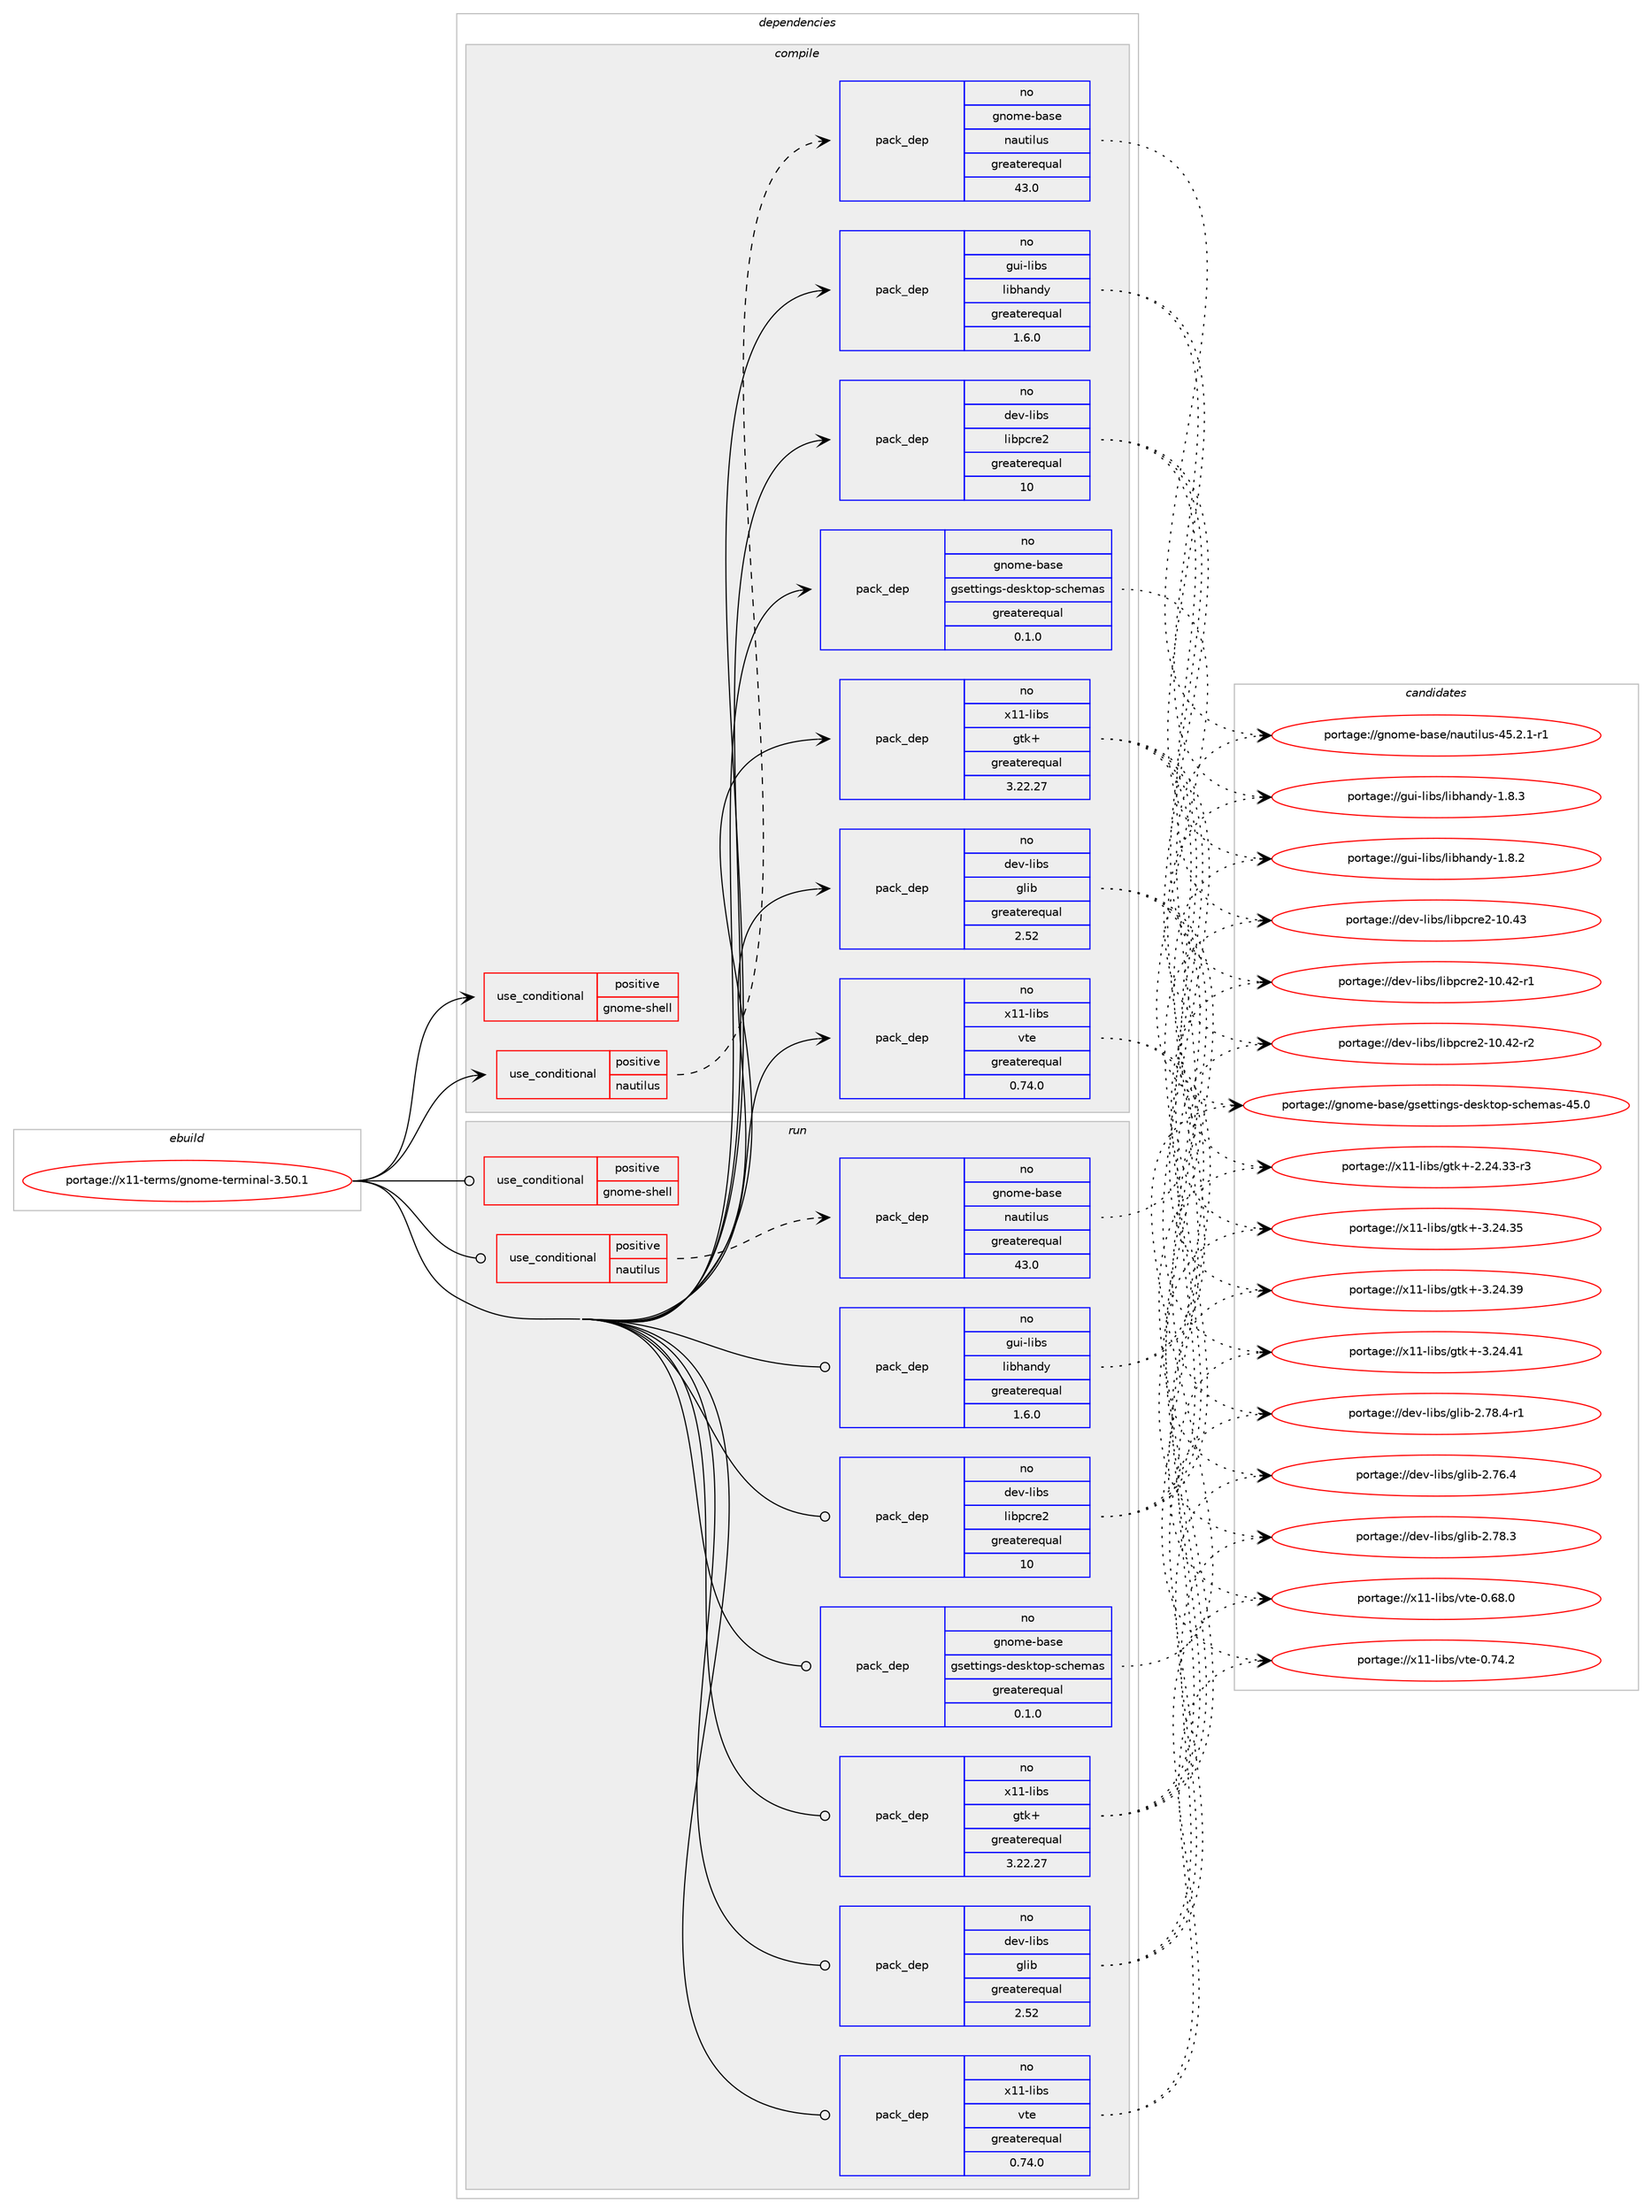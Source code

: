 digraph prolog {

# *************
# Graph options
# *************

newrank=true;
concentrate=true;
compound=true;
graph [rankdir=LR,fontname=Helvetica,fontsize=10,ranksep=1.5];#, ranksep=2.5, nodesep=0.2];
edge  [arrowhead=vee];
node  [fontname=Helvetica,fontsize=10];

# **********
# The ebuild
# **********

subgraph cluster_leftcol {
color=gray;
rank=same;
label=<<i>ebuild</i>>;
id [label="portage://x11-terms/gnome-terminal-3.50.1", color=red, width=4, href="../x11-terms/gnome-terminal-3.50.1.svg"];
}

# ****************
# The dependencies
# ****************

subgraph cluster_midcol {
color=gray;
label=<<i>dependencies</i>>;
subgraph cluster_compile {
fillcolor="#eeeeee";
style=filled;
label=<<i>compile</i>>;
subgraph cond16013 {
dependency23761 [label=<<TABLE BORDER="0" CELLBORDER="1" CELLSPACING="0" CELLPADDING="4"><TR><TD ROWSPAN="3" CELLPADDING="10">use_conditional</TD></TR><TR><TD>positive</TD></TR><TR><TD>gnome-shell</TD></TR></TABLE>>, shape=none, color=red];
# *** BEGIN UNKNOWN DEPENDENCY TYPE (TODO) ***
# dependency23761 -> package_dependency(portage://x11-terms/gnome-terminal-3.50.1,install,no,gnome-base,gnome-shell,none,[,,],[],[])
# *** END UNKNOWN DEPENDENCY TYPE (TODO) ***

}
id:e -> dependency23761:w [weight=20,style="solid",arrowhead="vee"];
subgraph cond16014 {
dependency23762 [label=<<TABLE BORDER="0" CELLBORDER="1" CELLSPACING="0" CELLPADDING="4"><TR><TD ROWSPAN="3" CELLPADDING="10">use_conditional</TD></TR><TR><TD>positive</TD></TR><TR><TD>nautilus</TD></TR></TABLE>>, shape=none, color=red];
subgraph pack7463 {
dependency23763 [label=<<TABLE BORDER="0" CELLBORDER="1" CELLSPACING="0" CELLPADDING="4" WIDTH="220"><TR><TD ROWSPAN="6" CELLPADDING="30">pack_dep</TD></TR><TR><TD WIDTH="110">no</TD></TR><TR><TD>gnome-base</TD></TR><TR><TD>nautilus</TD></TR><TR><TD>greaterequal</TD></TR><TR><TD>43.0</TD></TR></TABLE>>, shape=none, color=blue];
}
dependency23762:e -> dependency23763:w [weight=20,style="dashed",arrowhead="vee"];
}
id:e -> dependency23762:w [weight=20,style="solid",arrowhead="vee"];
subgraph pack7464 {
dependency23764 [label=<<TABLE BORDER="0" CELLBORDER="1" CELLSPACING="0" CELLPADDING="4" WIDTH="220"><TR><TD ROWSPAN="6" CELLPADDING="30">pack_dep</TD></TR><TR><TD WIDTH="110">no</TD></TR><TR><TD>dev-libs</TD></TR><TR><TD>glib</TD></TR><TR><TD>greaterequal</TD></TR><TR><TD>2.52</TD></TR></TABLE>>, shape=none, color=blue];
}
id:e -> dependency23764:w [weight=20,style="solid",arrowhead="vee"];
subgraph pack7465 {
dependency23765 [label=<<TABLE BORDER="0" CELLBORDER="1" CELLSPACING="0" CELLPADDING="4" WIDTH="220"><TR><TD ROWSPAN="6" CELLPADDING="30">pack_dep</TD></TR><TR><TD WIDTH="110">no</TD></TR><TR><TD>dev-libs</TD></TR><TR><TD>libpcre2</TD></TR><TR><TD>greaterequal</TD></TR><TR><TD>10</TD></TR></TABLE>>, shape=none, color=blue];
}
id:e -> dependency23765:w [weight=20,style="solid",arrowhead="vee"];
subgraph pack7466 {
dependency23766 [label=<<TABLE BORDER="0" CELLBORDER="1" CELLSPACING="0" CELLPADDING="4" WIDTH="220"><TR><TD ROWSPAN="6" CELLPADDING="30">pack_dep</TD></TR><TR><TD WIDTH="110">no</TD></TR><TR><TD>gnome-base</TD></TR><TR><TD>gsettings-desktop-schemas</TD></TR><TR><TD>greaterequal</TD></TR><TR><TD>0.1.0</TD></TR></TABLE>>, shape=none, color=blue];
}
id:e -> dependency23766:w [weight=20,style="solid",arrowhead="vee"];
subgraph pack7467 {
dependency23767 [label=<<TABLE BORDER="0" CELLBORDER="1" CELLSPACING="0" CELLPADDING="4" WIDTH="220"><TR><TD ROWSPAN="6" CELLPADDING="30">pack_dep</TD></TR><TR><TD WIDTH="110">no</TD></TR><TR><TD>gui-libs</TD></TR><TR><TD>libhandy</TD></TR><TR><TD>greaterequal</TD></TR><TR><TD>1.6.0</TD></TR></TABLE>>, shape=none, color=blue];
}
id:e -> dependency23767:w [weight=20,style="solid",arrowhead="vee"];
# *** BEGIN UNKNOWN DEPENDENCY TYPE (TODO) ***
# id -> package_dependency(portage://x11-terms/gnome-terminal-3.50.1,install,no,sys-apps,util-linux,none,[,,],[],[])
# *** END UNKNOWN DEPENDENCY TYPE (TODO) ***

subgraph pack7468 {
dependency23768 [label=<<TABLE BORDER="0" CELLBORDER="1" CELLSPACING="0" CELLPADDING="4" WIDTH="220"><TR><TD ROWSPAN="6" CELLPADDING="30">pack_dep</TD></TR><TR><TD WIDTH="110">no</TD></TR><TR><TD>x11-libs</TD></TR><TR><TD>gtk+</TD></TR><TR><TD>greaterequal</TD></TR><TR><TD>3.22.27</TD></TR></TABLE>>, shape=none, color=blue];
}
id:e -> dependency23768:w [weight=20,style="solid",arrowhead="vee"];
subgraph pack7469 {
dependency23769 [label=<<TABLE BORDER="0" CELLBORDER="1" CELLSPACING="0" CELLPADDING="4" WIDTH="220"><TR><TD ROWSPAN="6" CELLPADDING="30">pack_dep</TD></TR><TR><TD WIDTH="110">no</TD></TR><TR><TD>x11-libs</TD></TR><TR><TD>vte</TD></TR><TR><TD>greaterequal</TD></TR><TR><TD>0.74.0</TD></TR></TABLE>>, shape=none, color=blue];
}
id:e -> dependency23769:w [weight=20,style="solid",arrowhead="vee"];
}
subgraph cluster_compileandrun {
fillcolor="#eeeeee";
style=filled;
label=<<i>compile and run</i>>;
}
subgraph cluster_run {
fillcolor="#eeeeee";
style=filled;
label=<<i>run</i>>;
subgraph cond16015 {
dependency23770 [label=<<TABLE BORDER="0" CELLBORDER="1" CELLSPACING="0" CELLPADDING="4"><TR><TD ROWSPAN="3" CELLPADDING="10">use_conditional</TD></TR><TR><TD>positive</TD></TR><TR><TD>gnome-shell</TD></TR></TABLE>>, shape=none, color=red];
# *** BEGIN UNKNOWN DEPENDENCY TYPE (TODO) ***
# dependency23770 -> package_dependency(portage://x11-terms/gnome-terminal-3.50.1,run,no,gnome-base,gnome-shell,none,[,,],[],[])
# *** END UNKNOWN DEPENDENCY TYPE (TODO) ***

}
id:e -> dependency23770:w [weight=20,style="solid",arrowhead="odot"];
subgraph cond16016 {
dependency23771 [label=<<TABLE BORDER="0" CELLBORDER="1" CELLSPACING="0" CELLPADDING="4"><TR><TD ROWSPAN="3" CELLPADDING="10">use_conditional</TD></TR><TR><TD>positive</TD></TR><TR><TD>nautilus</TD></TR></TABLE>>, shape=none, color=red];
subgraph pack7470 {
dependency23772 [label=<<TABLE BORDER="0" CELLBORDER="1" CELLSPACING="0" CELLPADDING="4" WIDTH="220"><TR><TD ROWSPAN="6" CELLPADDING="30">pack_dep</TD></TR><TR><TD WIDTH="110">no</TD></TR><TR><TD>gnome-base</TD></TR><TR><TD>nautilus</TD></TR><TR><TD>greaterequal</TD></TR><TR><TD>43.0</TD></TR></TABLE>>, shape=none, color=blue];
}
dependency23771:e -> dependency23772:w [weight=20,style="dashed",arrowhead="vee"];
}
id:e -> dependency23771:w [weight=20,style="solid",arrowhead="odot"];
subgraph pack7471 {
dependency23773 [label=<<TABLE BORDER="0" CELLBORDER="1" CELLSPACING="0" CELLPADDING="4" WIDTH="220"><TR><TD ROWSPAN="6" CELLPADDING="30">pack_dep</TD></TR><TR><TD WIDTH="110">no</TD></TR><TR><TD>dev-libs</TD></TR><TR><TD>glib</TD></TR><TR><TD>greaterequal</TD></TR><TR><TD>2.52</TD></TR></TABLE>>, shape=none, color=blue];
}
id:e -> dependency23773:w [weight=20,style="solid",arrowhead="odot"];
subgraph pack7472 {
dependency23774 [label=<<TABLE BORDER="0" CELLBORDER="1" CELLSPACING="0" CELLPADDING="4" WIDTH="220"><TR><TD ROWSPAN="6" CELLPADDING="30">pack_dep</TD></TR><TR><TD WIDTH="110">no</TD></TR><TR><TD>dev-libs</TD></TR><TR><TD>libpcre2</TD></TR><TR><TD>greaterequal</TD></TR><TR><TD>10</TD></TR></TABLE>>, shape=none, color=blue];
}
id:e -> dependency23774:w [weight=20,style="solid",arrowhead="odot"];
subgraph pack7473 {
dependency23775 [label=<<TABLE BORDER="0" CELLBORDER="1" CELLSPACING="0" CELLPADDING="4" WIDTH="220"><TR><TD ROWSPAN="6" CELLPADDING="30">pack_dep</TD></TR><TR><TD WIDTH="110">no</TD></TR><TR><TD>gnome-base</TD></TR><TR><TD>gsettings-desktop-schemas</TD></TR><TR><TD>greaterequal</TD></TR><TR><TD>0.1.0</TD></TR></TABLE>>, shape=none, color=blue];
}
id:e -> dependency23775:w [weight=20,style="solid",arrowhead="odot"];
subgraph pack7474 {
dependency23776 [label=<<TABLE BORDER="0" CELLBORDER="1" CELLSPACING="0" CELLPADDING="4" WIDTH="220"><TR><TD ROWSPAN="6" CELLPADDING="30">pack_dep</TD></TR><TR><TD WIDTH="110">no</TD></TR><TR><TD>gui-libs</TD></TR><TR><TD>libhandy</TD></TR><TR><TD>greaterequal</TD></TR><TR><TD>1.6.0</TD></TR></TABLE>>, shape=none, color=blue];
}
id:e -> dependency23776:w [weight=20,style="solid",arrowhead="odot"];
# *** BEGIN UNKNOWN DEPENDENCY TYPE (TODO) ***
# id -> package_dependency(portage://x11-terms/gnome-terminal-3.50.1,run,no,sys-apps,util-linux,none,[,,],[],[])
# *** END UNKNOWN DEPENDENCY TYPE (TODO) ***

subgraph pack7475 {
dependency23777 [label=<<TABLE BORDER="0" CELLBORDER="1" CELLSPACING="0" CELLPADDING="4" WIDTH="220"><TR><TD ROWSPAN="6" CELLPADDING="30">pack_dep</TD></TR><TR><TD WIDTH="110">no</TD></TR><TR><TD>x11-libs</TD></TR><TR><TD>gtk+</TD></TR><TR><TD>greaterequal</TD></TR><TR><TD>3.22.27</TD></TR></TABLE>>, shape=none, color=blue];
}
id:e -> dependency23777:w [weight=20,style="solid",arrowhead="odot"];
subgraph pack7476 {
dependency23778 [label=<<TABLE BORDER="0" CELLBORDER="1" CELLSPACING="0" CELLPADDING="4" WIDTH="220"><TR><TD ROWSPAN="6" CELLPADDING="30">pack_dep</TD></TR><TR><TD WIDTH="110">no</TD></TR><TR><TD>x11-libs</TD></TR><TR><TD>vte</TD></TR><TR><TD>greaterequal</TD></TR><TR><TD>0.74.0</TD></TR></TABLE>>, shape=none, color=blue];
}
id:e -> dependency23778:w [weight=20,style="solid",arrowhead="odot"];
}
}

# **************
# The candidates
# **************

subgraph cluster_choices {
rank=same;
color=gray;
label=<<i>candidates</i>>;

subgraph choice7463 {
color=black;
nodesep=1;
choice1031101111091014598971151014711097117116105108117115455253465046494511449 [label="portage://gnome-base/nautilus-45.2.1-r1", color=red, width=4,href="../gnome-base/nautilus-45.2.1-r1.svg"];
dependency23763:e -> choice1031101111091014598971151014711097117116105108117115455253465046494511449:w [style=dotted,weight="100"];
}
subgraph choice7464 {
color=black;
nodesep=1;
choice1001011184510810598115471031081059845504655544652 [label="portage://dev-libs/glib-2.76.4", color=red, width=4,href="../dev-libs/glib-2.76.4.svg"];
choice1001011184510810598115471031081059845504655564651 [label="portage://dev-libs/glib-2.78.3", color=red, width=4,href="../dev-libs/glib-2.78.3.svg"];
choice10010111845108105981154710310810598455046555646524511449 [label="portage://dev-libs/glib-2.78.4-r1", color=red, width=4,href="../dev-libs/glib-2.78.4-r1.svg"];
dependency23764:e -> choice1001011184510810598115471031081059845504655544652:w [style=dotted,weight="100"];
dependency23764:e -> choice1001011184510810598115471031081059845504655564651:w [style=dotted,weight="100"];
dependency23764:e -> choice10010111845108105981154710310810598455046555646524511449:w [style=dotted,weight="100"];
}
subgraph choice7465 {
color=black;
nodesep=1;
choice1001011184510810598115471081059811299114101504549484652504511449 [label="portage://dev-libs/libpcre2-10.42-r1", color=red, width=4,href="../dev-libs/libpcre2-10.42-r1.svg"];
choice1001011184510810598115471081059811299114101504549484652504511450 [label="portage://dev-libs/libpcre2-10.42-r2", color=red, width=4,href="../dev-libs/libpcre2-10.42-r2.svg"];
choice100101118451081059811547108105981129911410150454948465251 [label="portage://dev-libs/libpcre2-10.43", color=red, width=4,href="../dev-libs/libpcre2-10.43.svg"];
dependency23765:e -> choice1001011184510810598115471081059811299114101504549484652504511449:w [style=dotted,weight="100"];
dependency23765:e -> choice1001011184510810598115471081059811299114101504549484652504511450:w [style=dotted,weight="100"];
dependency23765:e -> choice100101118451081059811547108105981129911410150454948465251:w [style=dotted,weight="100"];
}
subgraph choice7466 {
color=black;
nodesep=1;
choice10311011110910145989711510147103115101116116105110103115451001011151071161111124511599104101109971154552534648 [label="portage://gnome-base/gsettings-desktop-schemas-45.0", color=red, width=4,href="../gnome-base/gsettings-desktop-schemas-45.0.svg"];
dependency23766:e -> choice10311011110910145989711510147103115101116116105110103115451001011151071161111124511599104101109971154552534648:w [style=dotted,weight="100"];
}
subgraph choice7467 {
color=black;
nodesep=1;
choice1031171054510810598115471081059810497110100121454946564650 [label="portage://gui-libs/libhandy-1.8.2", color=red, width=4,href="../gui-libs/libhandy-1.8.2.svg"];
choice1031171054510810598115471081059810497110100121454946564651 [label="portage://gui-libs/libhandy-1.8.3", color=red, width=4,href="../gui-libs/libhandy-1.8.3.svg"];
dependency23767:e -> choice1031171054510810598115471081059810497110100121454946564650:w [style=dotted,weight="100"];
dependency23767:e -> choice1031171054510810598115471081059810497110100121454946564651:w [style=dotted,weight="100"];
}
subgraph choice7468 {
color=black;
nodesep=1;
choice12049494510810598115471031161074345504650524651514511451 [label="portage://x11-libs/gtk+-2.24.33-r3", color=red, width=4,href="../x11-libs/gtk+-2.24.33-r3.svg"];
choice1204949451081059811547103116107434551465052465153 [label="portage://x11-libs/gtk+-3.24.35", color=red, width=4,href="../x11-libs/gtk+-3.24.35.svg"];
choice1204949451081059811547103116107434551465052465157 [label="portage://x11-libs/gtk+-3.24.39", color=red, width=4,href="../x11-libs/gtk+-3.24.39.svg"];
choice1204949451081059811547103116107434551465052465249 [label="portage://x11-libs/gtk+-3.24.41", color=red, width=4,href="../x11-libs/gtk+-3.24.41.svg"];
dependency23768:e -> choice12049494510810598115471031161074345504650524651514511451:w [style=dotted,weight="100"];
dependency23768:e -> choice1204949451081059811547103116107434551465052465153:w [style=dotted,weight="100"];
dependency23768:e -> choice1204949451081059811547103116107434551465052465157:w [style=dotted,weight="100"];
dependency23768:e -> choice1204949451081059811547103116107434551465052465249:w [style=dotted,weight="100"];
}
subgraph choice7469 {
color=black;
nodesep=1;
choice120494945108105981154711811610145484654564648 [label="portage://x11-libs/vte-0.68.0", color=red, width=4,href="../x11-libs/vte-0.68.0.svg"];
choice120494945108105981154711811610145484655524650 [label="portage://x11-libs/vte-0.74.2", color=red, width=4,href="../x11-libs/vte-0.74.2.svg"];
dependency23769:e -> choice120494945108105981154711811610145484654564648:w [style=dotted,weight="100"];
dependency23769:e -> choice120494945108105981154711811610145484655524650:w [style=dotted,weight="100"];
}
subgraph choice7470 {
color=black;
nodesep=1;
choice1031101111091014598971151014711097117116105108117115455253465046494511449 [label="portage://gnome-base/nautilus-45.2.1-r1", color=red, width=4,href="../gnome-base/nautilus-45.2.1-r1.svg"];
dependency23772:e -> choice1031101111091014598971151014711097117116105108117115455253465046494511449:w [style=dotted,weight="100"];
}
subgraph choice7471 {
color=black;
nodesep=1;
choice1001011184510810598115471031081059845504655544652 [label="portage://dev-libs/glib-2.76.4", color=red, width=4,href="../dev-libs/glib-2.76.4.svg"];
choice1001011184510810598115471031081059845504655564651 [label="portage://dev-libs/glib-2.78.3", color=red, width=4,href="../dev-libs/glib-2.78.3.svg"];
choice10010111845108105981154710310810598455046555646524511449 [label="portage://dev-libs/glib-2.78.4-r1", color=red, width=4,href="../dev-libs/glib-2.78.4-r1.svg"];
dependency23773:e -> choice1001011184510810598115471031081059845504655544652:w [style=dotted,weight="100"];
dependency23773:e -> choice1001011184510810598115471031081059845504655564651:w [style=dotted,weight="100"];
dependency23773:e -> choice10010111845108105981154710310810598455046555646524511449:w [style=dotted,weight="100"];
}
subgraph choice7472 {
color=black;
nodesep=1;
choice1001011184510810598115471081059811299114101504549484652504511449 [label="portage://dev-libs/libpcre2-10.42-r1", color=red, width=4,href="../dev-libs/libpcre2-10.42-r1.svg"];
choice1001011184510810598115471081059811299114101504549484652504511450 [label="portage://dev-libs/libpcre2-10.42-r2", color=red, width=4,href="../dev-libs/libpcre2-10.42-r2.svg"];
choice100101118451081059811547108105981129911410150454948465251 [label="portage://dev-libs/libpcre2-10.43", color=red, width=4,href="../dev-libs/libpcre2-10.43.svg"];
dependency23774:e -> choice1001011184510810598115471081059811299114101504549484652504511449:w [style=dotted,weight="100"];
dependency23774:e -> choice1001011184510810598115471081059811299114101504549484652504511450:w [style=dotted,weight="100"];
dependency23774:e -> choice100101118451081059811547108105981129911410150454948465251:w [style=dotted,weight="100"];
}
subgraph choice7473 {
color=black;
nodesep=1;
choice10311011110910145989711510147103115101116116105110103115451001011151071161111124511599104101109971154552534648 [label="portage://gnome-base/gsettings-desktop-schemas-45.0", color=red, width=4,href="../gnome-base/gsettings-desktop-schemas-45.0.svg"];
dependency23775:e -> choice10311011110910145989711510147103115101116116105110103115451001011151071161111124511599104101109971154552534648:w [style=dotted,weight="100"];
}
subgraph choice7474 {
color=black;
nodesep=1;
choice1031171054510810598115471081059810497110100121454946564650 [label="portage://gui-libs/libhandy-1.8.2", color=red, width=4,href="../gui-libs/libhandy-1.8.2.svg"];
choice1031171054510810598115471081059810497110100121454946564651 [label="portage://gui-libs/libhandy-1.8.3", color=red, width=4,href="../gui-libs/libhandy-1.8.3.svg"];
dependency23776:e -> choice1031171054510810598115471081059810497110100121454946564650:w [style=dotted,weight="100"];
dependency23776:e -> choice1031171054510810598115471081059810497110100121454946564651:w [style=dotted,weight="100"];
}
subgraph choice7475 {
color=black;
nodesep=1;
choice12049494510810598115471031161074345504650524651514511451 [label="portage://x11-libs/gtk+-2.24.33-r3", color=red, width=4,href="../x11-libs/gtk+-2.24.33-r3.svg"];
choice1204949451081059811547103116107434551465052465153 [label="portage://x11-libs/gtk+-3.24.35", color=red, width=4,href="../x11-libs/gtk+-3.24.35.svg"];
choice1204949451081059811547103116107434551465052465157 [label="portage://x11-libs/gtk+-3.24.39", color=red, width=4,href="../x11-libs/gtk+-3.24.39.svg"];
choice1204949451081059811547103116107434551465052465249 [label="portage://x11-libs/gtk+-3.24.41", color=red, width=4,href="../x11-libs/gtk+-3.24.41.svg"];
dependency23777:e -> choice12049494510810598115471031161074345504650524651514511451:w [style=dotted,weight="100"];
dependency23777:e -> choice1204949451081059811547103116107434551465052465153:w [style=dotted,weight="100"];
dependency23777:e -> choice1204949451081059811547103116107434551465052465157:w [style=dotted,weight="100"];
dependency23777:e -> choice1204949451081059811547103116107434551465052465249:w [style=dotted,weight="100"];
}
subgraph choice7476 {
color=black;
nodesep=1;
choice120494945108105981154711811610145484654564648 [label="portage://x11-libs/vte-0.68.0", color=red, width=4,href="../x11-libs/vte-0.68.0.svg"];
choice120494945108105981154711811610145484655524650 [label="portage://x11-libs/vte-0.74.2", color=red, width=4,href="../x11-libs/vte-0.74.2.svg"];
dependency23778:e -> choice120494945108105981154711811610145484654564648:w [style=dotted,weight="100"];
dependency23778:e -> choice120494945108105981154711811610145484655524650:w [style=dotted,weight="100"];
}
}

}
